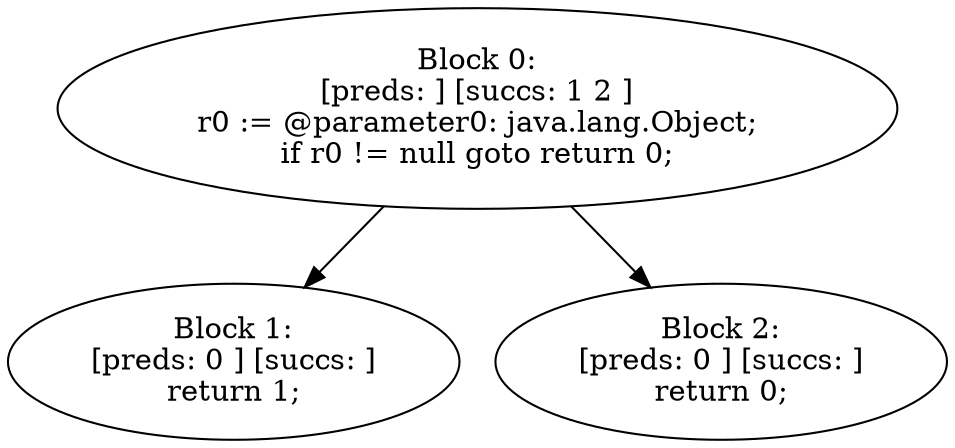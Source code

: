 digraph "unitGraph" {
    "Block 0:
[preds: ] [succs: 1 2 ]
r0 := @parameter0: java.lang.Object;
if r0 != null goto return 0;
"
    "Block 1:
[preds: 0 ] [succs: ]
return 1;
"
    "Block 2:
[preds: 0 ] [succs: ]
return 0;
"
    "Block 0:
[preds: ] [succs: 1 2 ]
r0 := @parameter0: java.lang.Object;
if r0 != null goto return 0;
"->"Block 1:
[preds: 0 ] [succs: ]
return 1;
";
    "Block 0:
[preds: ] [succs: 1 2 ]
r0 := @parameter0: java.lang.Object;
if r0 != null goto return 0;
"->"Block 2:
[preds: 0 ] [succs: ]
return 0;
";
}
